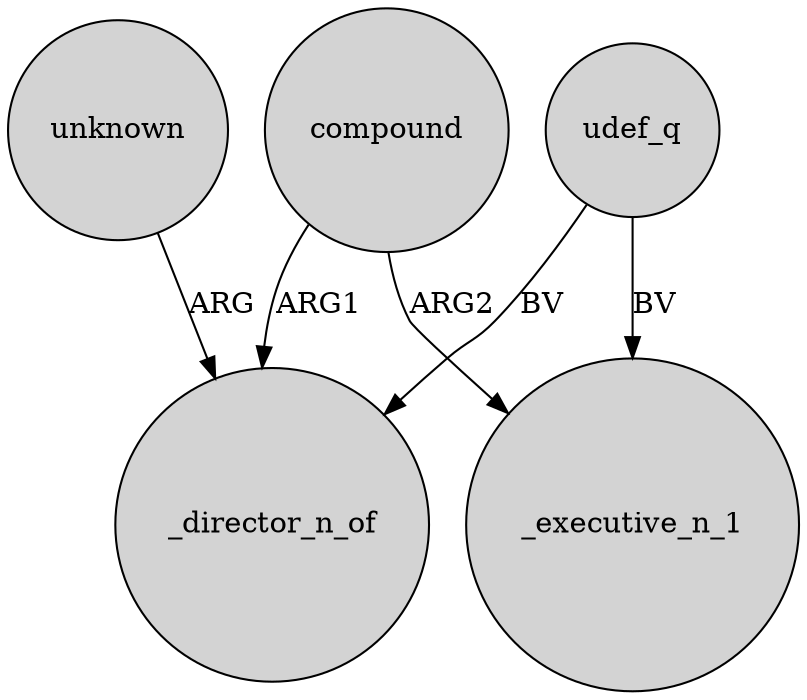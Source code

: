 digraph {
	node [shape=circle style=filled]
	udef_q -> _executive_n_1 [label=BV]
	compound -> _director_n_of [label=ARG1]
	compound -> _executive_n_1 [label=ARG2]
	udef_q -> _director_n_of [label=BV]
	unknown -> _director_n_of [label=ARG]
}
